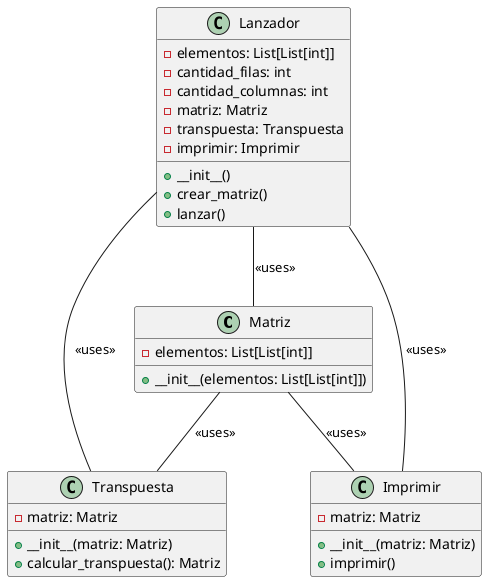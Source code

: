 @startuml eg

class Matriz {
  - elementos: List[List[int]]
  + __init__(elementos: List[List[int]])
}

class Transpuesta {
  - matriz: Matriz
  + __init__(matriz: Matriz)
  + calcular_transpuesta(): Matriz
}

class Imprimir {
  - matriz: Matriz
  + __init__(matriz: Matriz)
  + imprimir()
}

class Lanzador {
  - elementos: List[List[int]]
  - cantidad_filas: int
  - cantidad_columnas: int
  - matriz: Matriz
  - transpuesta: Transpuesta
  - imprimir: Imprimir
  + __init__()
  + crear_matriz()
  + lanzar()
}

Matriz -- Transpuesta : <<uses>>
Matriz -- Imprimir : <<uses>>
Lanzador -- Matriz : <<uses>>
Lanzador -- Transpuesta : <<uses>>
Lanzador -- Imprimir : <<uses>>

@enduml
